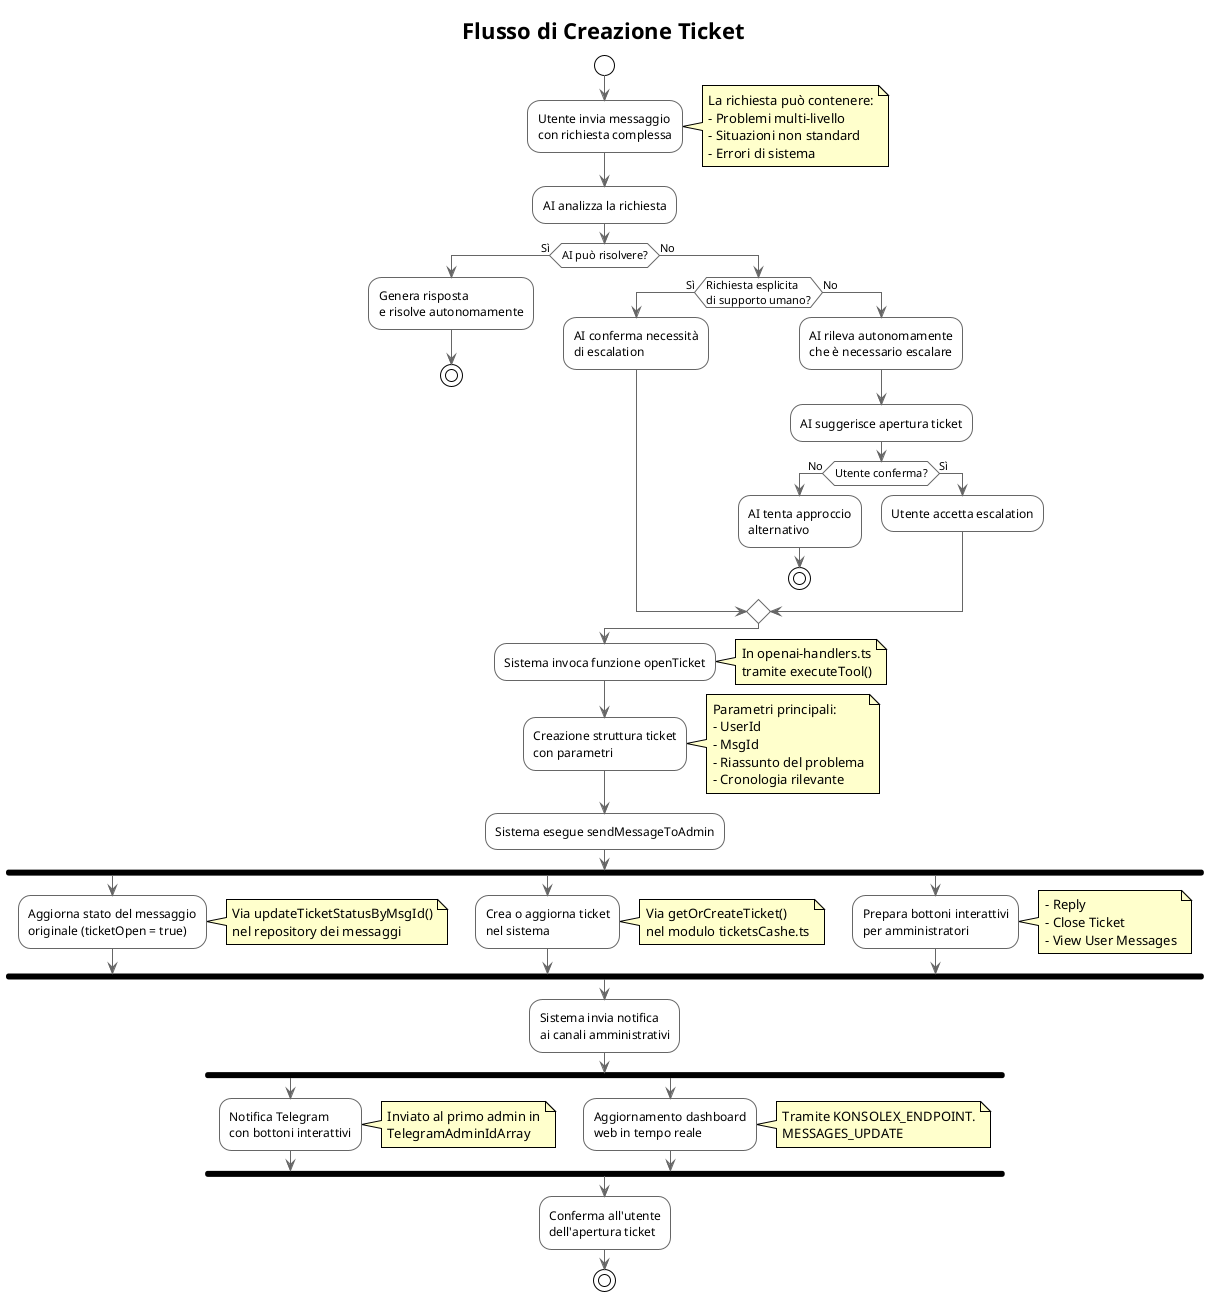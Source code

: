 @startuml Ticket Creation Flow
!theme plain
skinparam ActivityBackgroundColor White
skinparam ActivityBorderColor #666666
skinparam ArrowColor #666666
skinparam ActivityDiamondBackgroundColor White
skinparam NoteBackgroundColor #FFFFCC

title Flusso di Creazione Ticket

start

:Utente invia messaggio\ncon richiesta complessa;

note right
  La richiesta può contenere:
  - Problemi multi-livello
  - Situazioni non standard
  - Errori di sistema
end note

:AI analizza la richiesta;

if (AI può risolvere?) then (Sì)
  :Genera risposta\ne risolve autonomamente;
  stop
else (No)
  if (Richiesta esplicita\ndi supporto umano?) then (Sì)
    :AI conferma necessità\ndi escalation;
  else (No)
    :AI rileva autonomamente\nche è necessario escalare;
    :AI suggerisce apertura ticket;
    
    if (Utente conferma?) then (No)
      :AI tenta approccio\nalternativo;
      stop
    else (Sì)
      :Utente accetta escalation;
    endif
  endif
endif

:Sistema invoca funzione openTicket;

note right
  In openai-handlers.ts
  tramite executeTool()
end note

:Creazione struttura ticket\ncon parametri;

note right
  Parametri principali:
  - UserId
  - MsgId
  - Riassunto del problema
  - Cronologia rilevante
end note

:Sistema esegue sendMessageToAdmin;

fork
  :Aggiorna stato del messaggio\noriginale (ticketOpen = true);
  note right
    Via updateTicketStatusByMsgId()
    nel repository dei messaggi
  end note
fork again
  :Crea o aggiorna ticket\nnel sistema;
  note right
    Via getOrCreateTicket()
    nel modulo ticketsCashe.ts
  end note
fork again
  :Prepara bottoni interattivi\nper amministratori;
  note right
    - Reply
    - Close Ticket
    - View User Messages
  end note
end fork

:Sistema invia notifica\nai canali amministrativi;

fork
  :Notifica Telegram\ncon bottoni interattivi;
  note right
    Inviato al primo admin in
    TelegramAdminIdArray
  end note
fork again
  :Aggiornamento dashboard\nweb in tempo reale;
  note right
    Tramite KONSOLEX_ENDPOINT.
    MESSAGES_UPDATE
  end note
end fork

:Conferma all'utente\ndell'apertura ticket;

stop

@enduml
